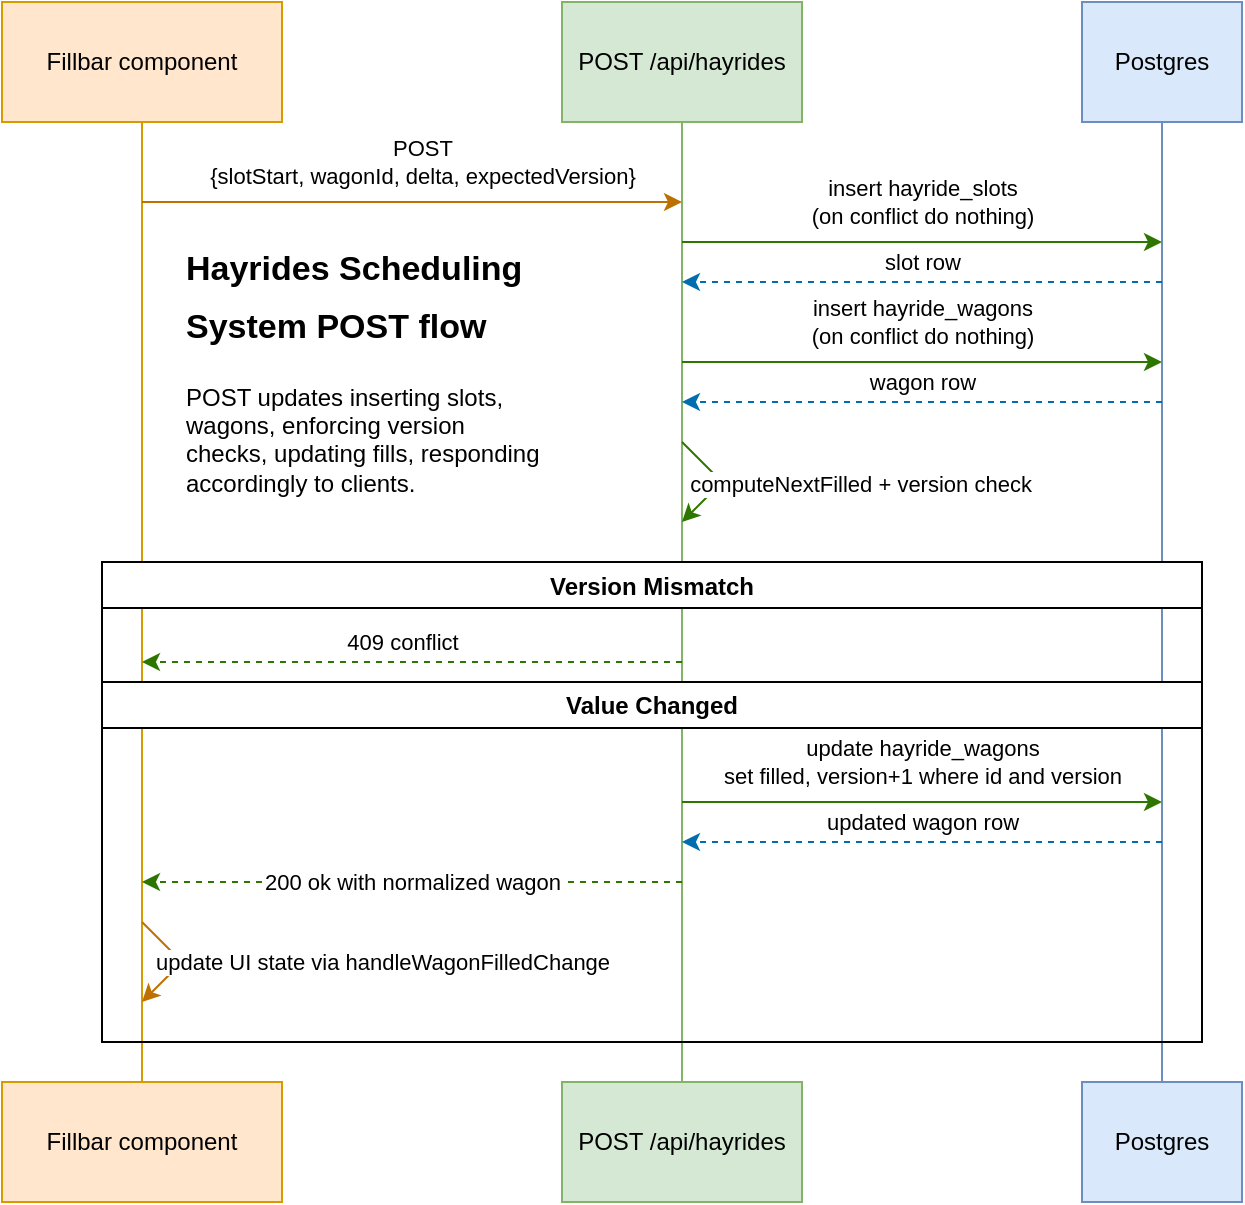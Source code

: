 <mxfile version="28.2.5">
  <diagram name="Page-1" id="tLb4AIol_rdyjm62Ru0d">
    <mxGraphModel dx="1261" dy="737" grid="1" gridSize="10" guides="1" tooltips="1" connect="1" arrows="1" fold="1" page="1" pageScale="1" pageWidth="850" pageHeight="1100" math="0" shadow="0">
      <root>
        <mxCell id="0" />
        <mxCell id="1" parent="0" />
        <mxCell id="snD1805vD3F8rMmzbA1E-8" style="edgeStyle=orthogonalEdgeStyle;rounded=0;orthogonalLoop=1;jettySize=auto;html=1;entryX=0.5;entryY=0;entryDx=0;entryDy=0;endArrow=none;endFill=0;fillColor=#ffe6cc;strokeColor=#d79b00;" parent="1" source="snD1805vD3F8rMmzbA1E-5" target="snD1805vD3F8rMmzbA1E-7" edge="1">
          <mxGeometry relative="1" as="geometry" />
        </mxCell>
        <mxCell id="snD1805vD3F8rMmzbA1E-5" value="Fillbar component" style="rounded=0;whiteSpace=wrap;html=1;fillColor=#ffe6cc;strokeColor=#d79b00;" parent="1" vertex="1">
          <mxGeometry x="40" y="80" width="140" height="60" as="geometry" />
        </mxCell>
        <mxCell id="snD1805vD3F8rMmzbA1E-7" value="Fillbar component" style="rounded=0;whiteSpace=wrap;html=1;fillColor=#ffe6cc;strokeColor=#d79b00;" parent="1" vertex="1">
          <mxGeometry x="40" y="620" width="140" height="60" as="geometry" />
        </mxCell>
        <mxCell id="snD1805vD3F8rMmzbA1E-9" value="POST /api/hayrides" style="rounded=0;whiteSpace=wrap;html=1;fillColor=#d5e8d4;strokeColor=#82b366;" parent="1" vertex="1">
          <mxGeometry x="320" y="80" width="120" height="60" as="geometry" />
        </mxCell>
        <mxCell id="snD1805vD3F8rMmzbA1E-11" style="edgeStyle=orthogonalEdgeStyle;rounded=0;orthogonalLoop=1;jettySize=auto;html=1;entryX=0.5;entryY=1;entryDx=0;entryDy=0;endArrow=none;endFill=0;fillColor=#d5e8d4;strokeColor=#82b366;" parent="1" source="snD1805vD3F8rMmzbA1E-10" target="snD1805vD3F8rMmzbA1E-9" edge="1">
          <mxGeometry relative="1" as="geometry" />
        </mxCell>
        <mxCell id="snD1805vD3F8rMmzbA1E-10" value="POST /api/hayrides" style="rounded=0;whiteSpace=wrap;html=1;fillColor=#d5e8d4;strokeColor=#82b366;" parent="1" vertex="1">
          <mxGeometry x="320" y="620" width="120" height="60" as="geometry" />
        </mxCell>
        <mxCell id="snD1805vD3F8rMmzbA1E-18" value="Postgres" style="rounded=0;whiteSpace=wrap;html=1;fillColor=#dae8fc;strokeColor=#6c8ebf;" parent="1" vertex="1">
          <mxGeometry x="580" y="80" width="80" height="60" as="geometry" />
        </mxCell>
        <mxCell id="snD1805vD3F8rMmzbA1E-19" style="edgeStyle=orthogonalEdgeStyle;rounded=0;orthogonalLoop=1;jettySize=auto;html=1;entryX=0.5;entryY=1;entryDx=0;entryDy=0;endArrow=none;endFill=0;fillColor=#dae8fc;strokeColor=#6c8ebf;" parent="1" source="snD1805vD3F8rMmzbA1E-20" target="snD1805vD3F8rMmzbA1E-18" edge="1">
          <mxGeometry relative="1" as="geometry" />
        </mxCell>
        <mxCell id="snD1805vD3F8rMmzbA1E-20" value="Postgres" style="rounded=0;whiteSpace=wrap;html=1;fillColor=#dae8fc;strokeColor=#6c8ebf;" parent="1" vertex="1">
          <mxGeometry x="580" y="620" width="80" height="60" as="geometry" />
        </mxCell>
        <mxCell id="snD1805vD3F8rMmzbA1E-21" value="POST&lt;div&gt;{slotStart, wagonId, delta, expectedVersion}&lt;/div&gt;" style="endArrow=classic;html=1;rounded=0;fillColor=#f0a30a;strokeColor=#BD7000;" parent="1" edge="1">
          <mxGeometry x="0.037" y="20" width="50" height="50" relative="1" as="geometry">
            <mxPoint x="110" y="180" as="sourcePoint" />
            <mxPoint x="380" y="180" as="targetPoint" />
            <mxPoint as="offset" />
          </mxGeometry>
        </mxCell>
        <mxCell id="snD1805vD3F8rMmzbA1E-42" value="&lt;h1 style=&quot;margin-top: 0px;&quot;&gt;&lt;span style=&quot;font-size: 17px; text-align: center;&quot;&gt;Hayrides Scheduling System POST flow&lt;/span&gt;&lt;/h1&gt;&lt;p&gt;POST updates inserting slots, wagons, enforcing version checks, updating fills, responding accordingly to clients.&lt;/p&gt;" style="text;html=1;whiteSpace=wrap;overflow=hidden;rounded=0;" parent="1" vertex="1">
          <mxGeometry x="130" y="190" width="180" height="160" as="geometry" />
        </mxCell>
        <mxCell id="JoUp5xeX6_ILORdHeHjT-1" value="insert hayride_slots&lt;div&gt;(on conflict do nothing)&lt;/div&gt;" style="endArrow=classic;html=1;rounded=0;fillColor=#60a917;strokeColor=#2D7600;" edge="1" parent="1">
          <mxGeometry y="20" width="50" height="50" relative="1" as="geometry">
            <mxPoint x="380" y="200" as="sourcePoint" />
            <mxPoint x="620" y="200" as="targetPoint" />
            <mxPoint as="offset" />
          </mxGeometry>
        </mxCell>
        <mxCell id="JoUp5xeX6_ILORdHeHjT-2" value="slot row" style="endArrow=classic;html=1;rounded=0;dashed=1;fillColor=#1ba1e2;strokeColor=#006EAF;" edge="1" parent="1">
          <mxGeometry y="-10" width="50" height="50" relative="1" as="geometry">
            <mxPoint x="620" y="220" as="sourcePoint" />
            <mxPoint x="380" y="220" as="targetPoint" />
            <mxPoint as="offset" />
          </mxGeometry>
        </mxCell>
        <mxCell id="JoUp5xeX6_ILORdHeHjT-3" value="insert hayride_wagons&lt;div&gt;(on conflict do nothing)&lt;/div&gt;" style="endArrow=classic;html=1;rounded=0;fillColor=#60a917;strokeColor=#2D7600;" edge="1" parent="1">
          <mxGeometry y="20" width="50" height="50" relative="1" as="geometry">
            <mxPoint x="380" y="260" as="sourcePoint" />
            <mxPoint x="620" y="260" as="targetPoint" />
            <mxPoint as="offset" />
          </mxGeometry>
        </mxCell>
        <mxCell id="JoUp5xeX6_ILORdHeHjT-4" value="wagon row" style="endArrow=classic;html=1;rounded=0;fillColor=#1ba1e2;strokeColor=#006EAF;dashed=1;" edge="1" parent="1">
          <mxGeometry y="-10" width="50" height="50" relative="1" as="geometry">
            <mxPoint x="620" y="280" as="sourcePoint" />
            <mxPoint x="380" y="280" as="targetPoint" />
            <mxPoint as="offset" />
          </mxGeometry>
        </mxCell>
        <mxCell id="JoUp5xeX6_ILORdHeHjT-7" value="computeNextFilled + version check" style="endArrow=classic;html=1;rounded=0;fillColor=#60a917;strokeColor=#2D7600;" edge="1" parent="1">
          <mxGeometry y="70" width="50" height="50" relative="1" as="geometry">
            <mxPoint x="380" y="300" as="sourcePoint" />
            <mxPoint x="380" y="340" as="targetPoint" />
            <Array as="points">
              <mxPoint x="400" y="320" />
            </Array>
            <mxPoint x="20" y="-49" as="offset" />
          </mxGeometry>
        </mxCell>
        <mxCell id="JoUp5xeX6_ILORdHeHjT-15" value="Version Mismatch" style="swimlane;" vertex="1" parent="1">
          <mxGeometry x="90" y="360" width="550" height="60" as="geometry">
            <mxRectangle x="90" y="360" width="140" height="30" as="alternateBounds" />
          </mxGeometry>
        </mxCell>
        <mxCell id="JoUp5xeX6_ILORdHeHjT-16" value="409 conflict" style="endArrow=classic;html=1;rounded=0;fillColor=#60a917;strokeColor=#2D7600;dashed=1;" edge="1" parent="JoUp5xeX6_ILORdHeHjT-15">
          <mxGeometry x="0.037" y="-10" width="50" height="50" relative="1" as="geometry">
            <mxPoint x="290" y="50" as="sourcePoint" />
            <mxPoint x="20" y="50" as="targetPoint" />
            <mxPoint as="offset" />
          </mxGeometry>
        </mxCell>
        <mxCell id="JoUp5xeX6_ILORdHeHjT-17" value="Value Changed" style="swimlane;whiteSpace=wrap;html=1;" vertex="1" parent="1">
          <mxGeometry x="90" y="420" width="550" height="180" as="geometry" />
        </mxCell>
        <mxCell id="JoUp5xeX6_ILORdHeHjT-18" value="update hayride_wagons&lt;div&gt;set filled, version+1 where id and version&lt;/div&gt;" style="endArrow=classic;html=1;rounded=0;fillColor=#60a917;strokeColor=#2D7600;" edge="1" parent="JoUp5xeX6_ILORdHeHjT-17">
          <mxGeometry y="20" width="50" height="50" relative="1" as="geometry">
            <mxPoint x="290" y="60" as="sourcePoint" />
            <mxPoint x="530" y="60" as="targetPoint" />
            <mxPoint as="offset" />
          </mxGeometry>
        </mxCell>
        <mxCell id="JoUp5xeX6_ILORdHeHjT-19" value="updated wagon row" style="endArrow=classic;html=1;rounded=0;fillColor=#1ba1e2;strokeColor=#006EAF;dashed=1;" edge="1" parent="1">
          <mxGeometry y="-10" width="50" height="50" relative="1" as="geometry">
            <mxPoint x="620" y="500" as="sourcePoint" />
            <mxPoint x="380" y="500" as="targetPoint" />
            <mxPoint as="offset" />
          </mxGeometry>
        </mxCell>
        <mxCell id="JoUp5xeX6_ILORdHeHjT-20" value="200 ok with normalized wagon" style="endArrow=classic;html=1;rounded=0;fillColor=#60a917;strokeColor=#2D7600;dashed=1;" edge="1" parent="1">
          <mxGeometry width="50" height="50" relative="1" as="geometry">
            <mxPoint x="380" y="520" as="sourcePoint" />
            <mxPoint x="110" y="520" as="targetPoint" />
          </mxGeometry>
        </mxCell>
        <mxCell id="JoUp5xeX6_ILORdHeHjT-21" value="update UI state via handleWagonFilledChange" style="endArrow=classic;html=1;rounded=0;fillColor=#f0a30a;strokeColor=#BD7000;" edge="1" parent="1">
          <mxGeometry y="100" width="50" height="50" relative="1" as="geometry">
            <mxPoint x="110" y="540" as="sourcePoint" />
            <mxPoint x="110" y="580" as="targetPoint" />
            <Array as="points">
              <mxPoint x="130" y="560" />
            </Array>
            <mxPoint x="29" y="-71" as="offset" />
          </mxGeometry>
        </mxCell>
      </root>
    </mxGraphModel>
  </diagram>
</mxfile>
